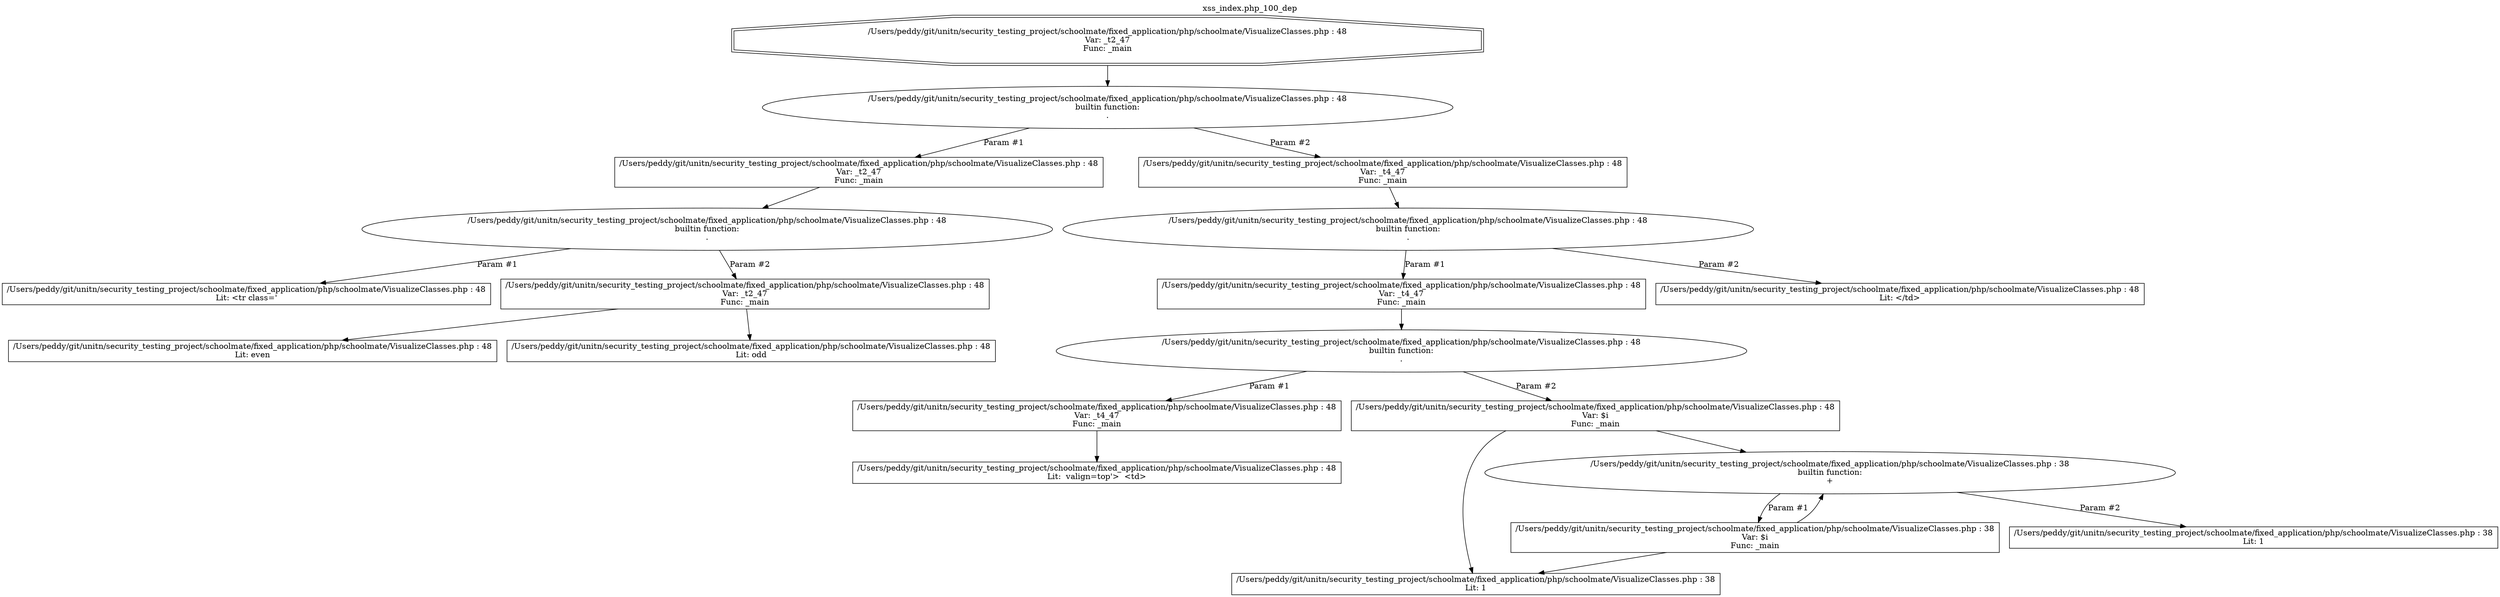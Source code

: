 digraph cfg {
  label="xss_index.php_100_dep";
  labelloc=t;
  n1 [shape=doubleoctagon, label="/Users/peddy/git/unitn/security_testing_project/schoolmate/fixed_application/php/schoolmate/VisualizeClasses.php : 48\nVar: _t2_47\nFunc: _main\n"];
  n2 [shape=ellipse, label="/Users/peddy/git/unitn/security_testing_project/schoolmate/fixed_application/php/schoolmate/VisualizeClasses.php : 48\nbuiltin function:\n.\n"];
  n3 [shape=box, label="/Users/peddy/git/unitn/security_testing_project/schoolmate/fixed_application/php/schoolmate/VisualizeClasses.php : 48\nVar: _t2_47\nFunc: _main\n"];
  n4 [shape=ellipse, label="/Users/peddy/git/unitn/security_testing_project/schoolmate/fixed_application/php/schoolmate/VisualizeClasses.php : 48\nbuiltin function:\n.\n"];
  n5 [shape=box, label="/Users/peddy/git/unitn/security_testing_project/schoolmate/fixed_application/php/schoolmate/VisualizeClasses.php : 48\nLit: <tr class='\n"];
  n6 [shape=box, label="/Users/peddy/git/unitn/security_testing_project/schoolmate/fixed_application/php/schoolmate/VisualizeClasses.php : 48\nVar: _t2_47\nFunc: _main\n"];
  n7 [shape=box, label="/Users/peddy/git/unitn/security_testing_project/schoolmate/fixed_application/php/schoolmate/VisualizeClasses.php : 48\nLit: even\n"];
  n8 [shape=box, label="/Users/peddy/git/unitn/security_testing_project/schoolmate/fixed_application/php/schoolmate/VisualizeClasses.php : 48\nLit: odd\n"];
  n9 [shape=box, label="/Users/peddy/git/unitn/security_testing_project/schoolmate/fixed_application/php/schoolmate/VisualizeClasses.php : 48\nVar: _t4_47\nFunc: _main\n"];
  n10 [shape=ellipse, label="/Users/peddy/git/unitn/security_testing_project/schoolmate/fixed_application/php/schoolmate/VisualizeClasses.php : 48\nbuiltin function:\n.\n"];
  n11 [shape=box, label="/Users/peddy/git/unitn/security_testing_project/schoolmate/fixed_application/php/schoolmate/VisualizeClasses.php : 48\nVar: _t4_47\nFunc: _main\n"];
  n12 [shape=ellipse, label="/Users/peddy/git/unitn/security_testing_project/schoolmate/fixed_application/php/schoolmate/VisualizeClasses.php : 48\nbuiltin function:\n.\n"];
  n13 [shape=box, label="/Users/peddy/git/unitn/security_testing_project/schoolmate/fixed_application/php/schoolmate/VisualizeClasses.php : 48\nVar: _t4_47\nFunc: _main\n"];
  n14 [shape=box, label="/Users/peddy/git/unitn/security_testing_project/schoolmate/fixed_application/php/schoolmate/VisualizeClasses.php : 48\nLit:  valign=top'>  <td>\n"];
  n15 [shape=box, label="/Users/peddy/git/unitn/security_testing_project/schoolmate/fixed_application/php/schoolmate/VisualizeClasses.php : 48\nVar: $i\nFunc: _main\n"];
  n16 [shape=box, label="/Users/peddy/git/unitn/security_testing_project/schoolmate/fixed_application/php/schoolmate/VisualizeClasses.php : 38\nLit: 1\n"];
  n17 [shape=ellipse, label="/Users/peddy/git/unitn/security_testing_project/schoolmate/fixed_application/php/schoolmate/VisualizeClasses.php : 38\nbuiltin function:\n+\n"];
  n18 [shape=box, label="/Users/peddy/git/unitn/security_testing_project/schoolmate/fixed_application/php/schoolmate/VisualizeClasses.php : 38\nVar: $i\nFunc: _main\n"];
  n19 [shape=box, label="/Users/peddy/git/unitn/security_testing_project/schoolmate/fixed_application/php/schoolmate/VisualizeClasses.php : 38\nLit: 1\n"];
  n20 [shape=box, label="/Users/peddy/git/unitn/security_testing_project/schoolmate/fixed_application/php/schoolmate/VisualizeClasses.php : 48\nLit: </td>\n"];
  n1 -> n2;
  n3 -> n4;
  n4 -> n5[label="Param #1"];
  n4 -> n6[label="Param #2"];
  n6 -> n7;
  n6 -> n8;
  n2 -> n3[label="Param #1"];
  n2 -> n9[label="Param #2"];
  n9 -> n10;
  n11 -> n12;
  n13 -> n14;
  n12 -> n13[label="Param #1"];
  n12 -> n15[label="Param #2"];
  n15 -> n16;
  n15 -> n17;
  n18 -> n16;
  n18 -> n17;
  n17 -> n18[label="Param #1"];
  n17 -> n19[label="Param #2"];
  n10 -> n11[label="Param #1"];
  n10 -> n20[label="Param #2"];
}
